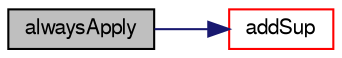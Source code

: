 digraph "alwaysApply"
{
  bgcolor="transparent";
  edge [fontname="FreeSans",fontsize="10",labelfontname="FreeSans",labelfontsize="10"];
  node [fontname="FreeSans",fontsize="10",shape=record];
  rankdir="LR";
  Node371 [label="alwaysApply",height=0.2,width=0.4,color="black", fillcolor="grey75", style="filled", fontcolor="black"];
  Node371 -> Node372 [color="midnightblue",fontsize="10",style="solid",fontname="FreeSans"];
  Node372 [label="addSup",height=0.2,width=0.4,color="red",URL="$a23462.html#aa7fe858d5103cd48f64158b6ec6dd2ea",tooltip="Scalar. "];
}
